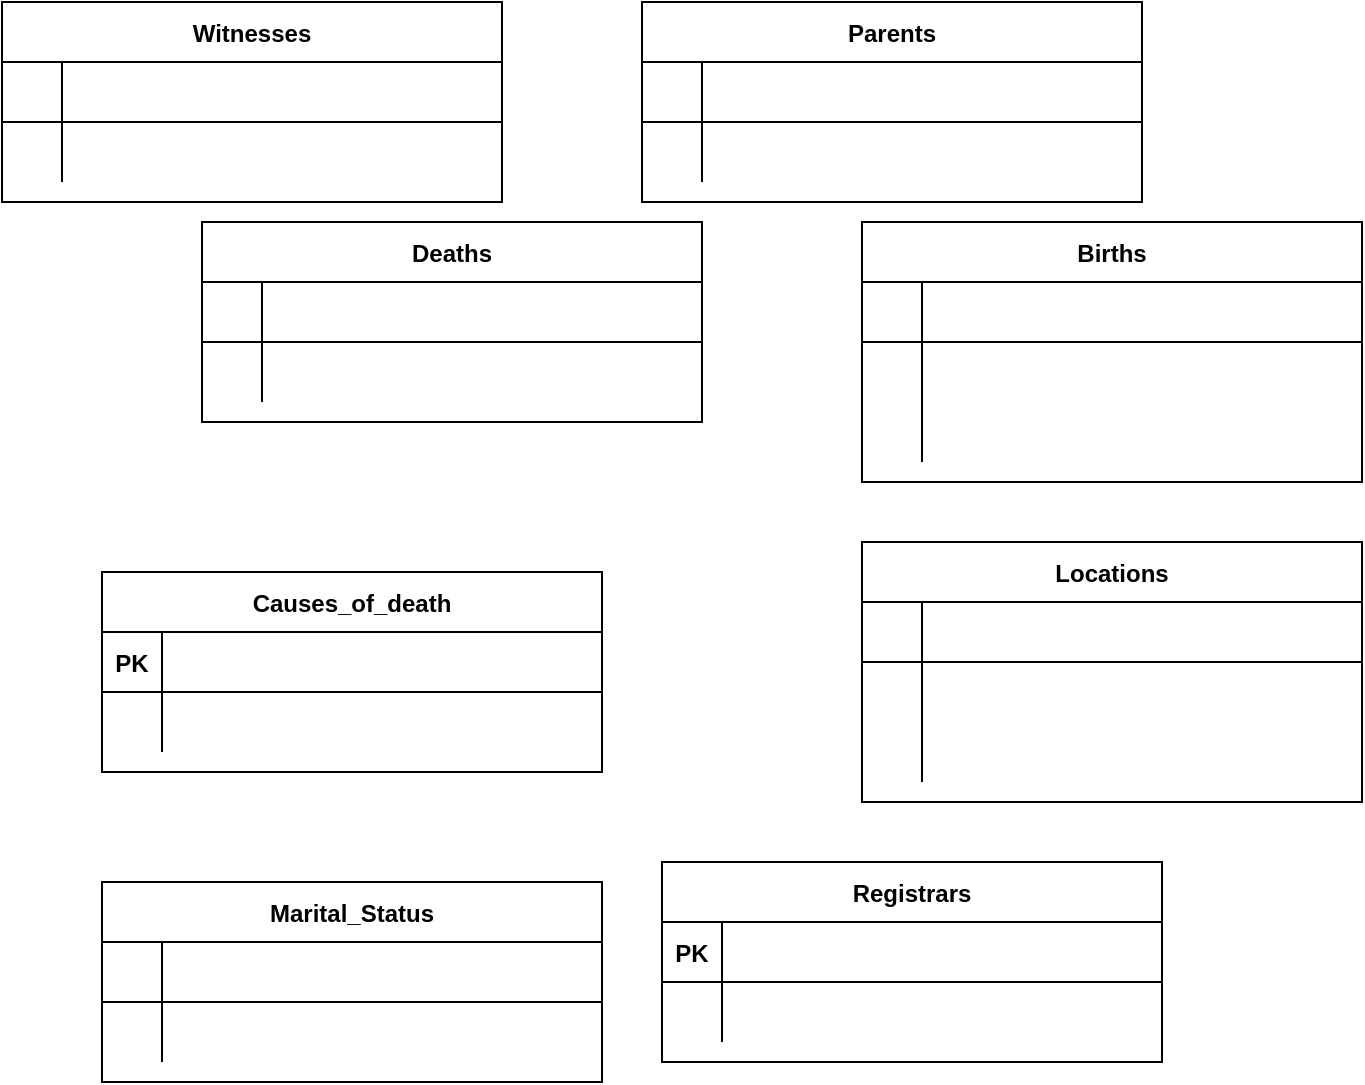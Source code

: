 <!-- 
  This XML file represents a diagram created with the app.diagrams.net tool.
  The diagram contains multiple tables, each represented by an <mxCell> element with specific attributes.
  
  Attributes:
  - id: Unique identifier for each cell.
  - value: The label or content of the cell.
  - style: Defines the appearance and behavior of the cell.
  - parent: The parent cell's ID, indicating the hierarchical structure.
  - vertex: Indicates if the cell is a vertex (1) or not (0).
  - as: Specifies the role of the <mxGeometry> element within the cell.

  The <mxGraphModel> element contains the overall settings for the diagram, such as grid size, page dimensions, and other visual properties.

  The <root> element contains all the <mxCell> elements, representing the different components of the diagram.

  Each <mxCell> element may contain nested <mxCell> elements, representing the hierarchical structure of the diagram.

  The <mxGeometry> element within each <mxCell> defines the position and size of the cell, with attributes such as x, y, width, and height.

  The <mxRectangle> element within <mxGeometry> provides alternate bounds for the cell, used for resizing and layout purposes.
-->
<mxfile version="24.8.6">
  <!-- Entity: Locations -->
  <mxCell id="locations" value="Locations" style="shape=table;startSize=30;container=1;collapsible=1;childLayout=tableLayout;fixedRows=1;rowLines=0;fontStyle=1;align=center;resizeLast=1;" parent="1" vertex="1">
    <mxGeometry x="50" y="50" width="250" height="130" as="geometry" />
  </mxCell>
  <mxCell id="location_id" value="location_id" style="shape=partialRectangle;overflow=hidden;connectable=0;fillColor=none;" parent="locations" vertex="1">
    <mxGeometry width="250" height="30" as="geometry" />
  </mxCell>
  <mxCell id="region" value="region" style="shape=partialRectangle;overflow=hidden;connectable=0;fillColor=none;" parent="locations" vertex="1">
    <mxGeometry y="30" width="250" height="30" as="geometry" />
  </mxCell>
  <mxCell id="district" value="district" style="shape=partialRectangle;overflow=hidden;connectable=0;fillColor=none;" parent="locations" vertex="1">
    <mxGeometry y="60" width="250" height="30" as="geometry" />
  </mxCell>
  <mxCell id="town" value="town" style="shape=partialRectangle;overflow=hidden;connectable=0;fillColor=none;" parent="locations" vertex="1">
    <mxGeometry y="90" width="250" height="30" as="geometry" />
  </mxCell>

  <!-- Entity: Births -->
  <mxCell id="births" value="Births" style="shape=table;startSize=30;container=1;collapsible=1;childLayout=tableLayout;fixedRows=1;rowLines=0;fontStyle=1;align=center;resizeLast=1;" parent="1" vertex="1">
    <mxGeometry x="350" y="50" width="250" height="300" as="geometry" />
  </mxCell>
  <mxCell id="birth_id" value="birth_id" style="shape=partialRectangle;overflow=hidden;connectable=0;fillColor=none;" parent="births" vertex="1">
    <mxGeometry width="250" height="30" as="geometry" />
  </mxCell>
  <mxCell id="first_name" value="first_name" style="shape=partialRectangle;overflow=hidden;connectable=0;fillColor=none;" parent="births" vertex="1">
    <mxGeometry y="30" width="250" height="30" as="geometry" />
  </mxCell>
  <mxCell id="last_name" value="last_name" style="shape=partialRectangle;overflow=hidden;connectable=0;fillColor=none;" parent="births" vertex="1">
    <mxGeometry y="60" width="250" height="30" as="geometry" />
  </mxCell>
  <mxCell id="gender" value="gender" style="shape=partialRectangle;overflow=hidden;connectable=0;fillColor=none;" parent="births" vertex="1">
    <mxGeometry y="90" width="250" height="30" as="geometry" />
  </mxCell>
  <mxCell id="date_of_birth" value="date_of_birth" style="shape=partialRectangle;overflow=hidden;connectable=0;fillColor=none;" parent="births" vertex="1">
    <mxGeometry y="120" width="250" height="30" as="geometry" />
  </mxCell>
  <mxCell id="place_of_birth" value="place_of_birth" style="shape=partialRectangle;overflow=hidden;connectable=0;fillColor=none;" parent="births" vertex="1">
    <mxGeometry y="150" width="250" height="30" as="geometry" />
  </mxCell>
  <mxCell id="registration_date" value="registration_date" style="shape=partialRectangle;overflow=hidden;connectable=0;fillColor=none;" parent="births" vertex="1">
    <mxGeometry y="180" width="250" height="30" as="geometry" />
  </mxCell>
  <mxCell id="location_id_fk" value="location_id (FK)" style="shape=partialRectangle;overflow=hidden;connectable=0;fillColor=none;" parent="births" vertex="1">
    <mxGeometry y="210" width="250" height="30" as="geometry" />
  </mxCell>
  <mxCell id="mother_id_fk" value="mother_id (FK)" style="shape=partialRectangle;overflow=hidden;connectable=0;fillColor=none;" parent="births" vertex="1">
    <mxGeometry y="240" width="250" height="30" as="geometry" />
  </mxCell>
  <mxCell id="father_id_fk" value="father_id (FK)" style="shape=partialRectangle;overflow=hidden;connectable=0;fillColor=none;" parent="births" vertex="1">
    <mxGeometry y="270" width="250" height="30" as="geometry" />
  </mxCell>
  <mxCell id="registrar_id_fk" value="registrar_id (FK)" style="shape=partialRectangle;overflow=hidden;connectable=0;fillColor=none;" parent="births" vertex="1">
    <mxGeometry y="300" width="250" height="30" as="geometry" />
  </mxCell>

  <!-- Entity: Deaths -->
  <mxCell id="deaths" value="Deaths" style="shape=table;startSize=30;container=1;collapsible=1;childLayout=tableLayout;fixedRows=1;rowLines=0;fontStyle=1;align=center;resizeLast=1;" parent="1" vertex="1">
    <mxGeometry x="650" y="50" width="250" height="300" as="geometry" />
  </mxCell>
  <mxCell id="death_id" value="death_id" style="shape=partialRectangle;overflow=hidden;connectable=0;fillColor=none;" parent="deaths" vertex="1">
    <mxGeometry width="250" height="30" as="geometry" />
  </mxCell>
  <mxCell id="deceased_first_name" value="deceased_first_name" style="shape=partialRectangle;overflow=hidden;connectable=0;fillColor=none;" parent="deaths" vertex="1">
    <mxGeometry y="30" width="250" height="30" as="geometry" />
  </mxCell>
  <mxCell id="deceased_last_name" value="deceased_last_name" style="shape=partialRectangle;overflow=hidden;connectable=0;fillColor=none;" parent="deaths" vertex="1">
    <mxGeometry y="60" width="250" height="30" as="geometry" />
  </mxCell>
  <mxCell id="gender_death" value="gender" style="shape=partialRectangle;overflow=hidden;connectable=0;fillColor=none;" parent="deaths" vertex="1">
    <mxGeometry y="90" width="250" height="30" as="geometry" />
  </mxCell>
  <mxCell id="date_of_birth_death" value="date_of_birth" style="shape=partialRectangle;overflow=hidden;connectable=0;fillColor=none;" parent="deaths" vertex="1">
    <mxGeometry y="120" width="250" height="30" as="geometry" />
  </mxCell>
  <mxCell id="date_of_death" value="date_of_death" style="shape=partialRectangle;overflow=hidden;connectable=0;fillColor=none;" parent="deaths" vertex="1">
    <mxGeometry y="150" width="250" height="30" as="geometry" />
  </mxCell>
  <mxCell id="location_id_fk_death" value="location_id (FK)" style="shape=partialRectangle;overflow=hidden;connectable=0;fillColor=none;" parent="deaths" vertex="1">
    <mxGeometry y="180" width="250" height="30" as="geometry" />
  </mxCell>
  <mxCell id="cause_id_fk" value="cause_id (FK)" style="shape=partialRectangle;overflow=hidden;connectable=0;fillColor=none;" parent="deaths" vertex="1">
    <mxGeometry y="210" width="250" height="30" as="geometry" />
  </mxCell>
  <mxCell id="registrar_id_fk_death" value="registrar_id (FK)" style="shape=partialRectangle;overflow=hidden;connectable=0;fillColor=none;" parent="deaths" vertex="1">
    <mxGeometry y="240" width="250" height="30" as="geometry" />
  </mxCell>
  <mxCell id="marital_status_id_fk_death" value="marital_status_id (FK)" style="shape=partialRectangle;overflow=hidden;connectable=0;fillColor=none;" parent="deaths" vertex="1">
    <mxGeometry y="270" width="250" height="30" as="geometry" />
  </mxCell>

  <!-- Entity: Parents -->
  <mxCell id="parents" value="Parents" style="shape=table;startSize=30;container=1;collapsible=1;childLayout=tableLayout;fixedRows=1;rowLines=0;fontStyle=1;align=center;resizeLast=1;" parent="1" vertex="1">
    <mxGeometry x="950" y="50" width="250" height="200" as="geometry" />
  </mxCell>
  <mxCell id="parent_id" value="parent_id" style="shape=partialRectangle;overflow=hidden;connectable=0;fillColor=none;" parent="parents" vertex="1">
    <mxGeometry width="250" height="30" as="geometry" />
  </mxCell>
  <mxCell id="first_name_parent" value="first_name" style="shape=partialRectangle;overflow=hidden;connectable=0;fillColor=none;" parent="parents" vertex="1">
    <mxGeometry y="30" width="250" height="30" as="geometry" />
  </mxCell>
  <mxCell id="last_name_parent" value="last_name" style="shape=partialRectangle;overflow=hidden;connectable=0;fillColor=none;" parent="parents" vertex="1">
    <mxGeometry y="60" width="250" height="30" as="geometry" />
  </mxCell>
  <mxCell id="gender_parent" value="gender" style="shape=partialRectangle;overflow=hidden;connectable=0;fillColor=none;" parent="parents" vertex="1">
    <mxGeometry y="90" width="250" height="30" as="geometry" />
  </mxCell>
  <mxCell id="contact_info" value="contact_info" style="shape=partialRectangle;overflow=hidden;connectable=0;fillColor=none;" parent="parents" vertex="1">
    <mxGeometry y="120" width="250" height="30" as="geometry" />
  </mxCell>
  <mxCell id="marital_status_id_fk_parent" value="marital_status_id (FK)" style="shape=partialRectangle;overflow=hidden;connectable=0;fillColor=none;" parent="parents" vertex="1">
    <mxGeometry y="150" width="250" height="30" as="geometry" />
  </mxCell>
  <mxCell id="location_id_fk_parent" value="location_id (FK)" style="shape=partialRectangle;overflow=hidden;connectable=0;fillColor=none;" parent="parents" vertex="1">
    <mxGeometry y="180" width="250" height="30" as="geometry" />
  </mxCell>

  <!-- Entity: Registrars -->
  <mxCell id="registrars" value="Registrars" style="shape=table;startSize=30;container=1;collapsible=1;childLayout=tableLayout;fixedRows=1;rowLines=0;fontStyle=1;align=center;resizeLast=1;" parent="1" vertex="1">
    <mxGeometry x="1250" y="50" width="250" height="160" as="geometry" />
  </mxCell>
  <mxCell id="registrar_id" value="registrar_id" style="shape=partialRectangle;overflow=hidden;connectable=0;fillColor=none;" parent="registrars" vertex="1">
    <mxGeometry width="250" height="30" as="geometry" />
  </mxCell>
  <mxCell id="name" value="name" style="shape=partialRectangle;overflow=hidden;connectable=0;fillColor=none;" parent="registrars" vertex="1">
    <mxGeometry y="30" width="250" height="30" as="geometry" />
  </mxCell>
  <mxCell id="position" value="position" style="shape=partialRectangle;overflow=hidden;connectable=0;fillColor=none;" parent="registrars" vertex="1">
    <mxGeometry y="60" width="250" height="30" as="geometry" />
  </mxCell>
  <mxCell id="office_location_id_fk" value="office_location_id (FK)" style="shape=partialRectangle;overflow=hidden;connectable=0;fillColor=none;" parent="registrars" vertex="1">
    <mxGeometry y="90" width="250" height="30" as="geometry" />
  </mxCell>

  <!-- Entity: Witnesses -->
  <mxCell id="witnesses" value="Witnesses" style="shape=table;startSize=30;container=1;collapsible=1;childLayout=tableLayout;fixedRows=1;rowLines=0;fontStyle=1;align=center;resizeLast=1;" parent="1" vertex="1">
    <mxGeometry x="50" y="400" width="250" height="160" as="geometry" />
  </mxCell>
  <mxCell id="witness_id" value="witness_id" style="shape=partialRectangle;overflow=hidden;connectable=0;fillColor=none;" parent="witnesses" vertex="1">
    <mxGeometry width="250" height="30" as="geometry" />
  </mxCell>
  <mxCell id="first_name_witness" value="first_name" style="shape=partialRectangle;overflow=hidden;connectable=0;fillColor=none;" parent="witnesses" vertex="1">
    <mxGeometry y="30" width="250" height="30" as="geometry" />
  </mxCell>
  <mxCell id="last_name_witness" value="last_name" style="shape=partialRectangle;overflow=hidden;connectable=0;fillColor=none;" parent="witnesses" vertex="1">
    <mxGeometry y="60" width="250" height="30" as="geometry" />
  </mxCell>
  <mxCell id="contact_info_witness" value="contact_info" style="shape=partialRectangle;overflow=hidden;connectable=0;fillColor=none;" parent="witnesses" vertex="1">
    <mxGeometry y="90" width="250" height="30" as="geometry" />
  </mxCell>
  <mxCell id="relation_to_event" value="relation_to_event" style="shape=partialRectangle;overflow=hidden;connectable=0;fillColor=none;" parent="witnesses" vertex="1">
    <mxGeometry y="120" width="250" height="30" as="geometry" />
  </mxCell>
  <mxCell id="location_id_fk_witness" value="location_id (FK)" style="shape=partialRectangle;overflow=hidden;connectable=0;fillColor=none;" parent="witnesses" vertex="1">
    <mxGeometry y="150" width="250" height="30" as="geometry" />
  </mxCell>

  <!-- Entity: Causes_of_Death -->
  <mxCell id="causes_of_death" value="Causes_of_Death" style="shape=table;startSize=30;container=1;collapsible=1;childLayout=tableLayout;fixedRows=1;rowLines=0;fontStyle=1;align=center;resizeLast=1;" parent="1" vertex="1">
    <mxGeometry x="350" y="400" width="250" height="130" as="geometry" />
  </mxCell>
  <mxCell id="cause_id" value="cause_id" style="shape=partialRectangle;overflow=hidden;connectable=0;fillColor=none;" parent="causes_of_death" vertex="1">
    <mxGeometry width="250" height="30" as="geometry" />
  </mxCell>
  <mxCell id="cause_name" value="cause_name" style="shape=partialRectangle;overflow=hidden;connectable=0;fillColor=none;" parent="causes_of_death" vertex="1">
    <mxGeometry y="30" width="250" height="30" as="geometry" />
  </mxCell>
  <mxCell id="cause_details" value="cause_details" style="shape=partialRectangle;overflow=hidden;connectable=0;fillColor=none;" parent="causes_of_death" vertex="1">
    <mxGeometry y="60" width="250" height="30" as="geometry" />
  </mxCell>

  <!-- Entity: Marital_Status -->
  <mxCell id="marital_status" value="Marital_Status" style="shape=table;startSize=30;container=1;collapsible=1;childLayout=tableLayout;fixedRows=1;rowLines=0;fontStyle=1;align=center;resizeLast=1;" parent="1" vertex="1">
    <mxGeometry x="650" y="400" width="250" height="100" as="geometry" />
  </mxCell>
  <mxCell id="marital_status_id" value="marital_status_id" style="shape=partialRectangle;overflow=hidden;connectable=0;fillColor=none;" parent="marital_status" vertex="1">
    <mxGeometry width="250" height="30" as="geometry" />
  </mxCell>
  <mxCell id="status" value="status" style="shape=partialRectangle;overflow=hidden;connectable=0;fillColor=none;" parent="marital_status" vertex="1">
    <mxGeometry y="30" width="250" height="30" as="geometry" />
  </mxCell>
  <diagram id="R2lEEEUBdFMjLlhIrx00" name="Page-1">
    <mxGraphModel dx="1290" dy="569" grid="1" gridSize="10" guides="1" tooltips="1" connect="1" arrows="1" fold="1" page="1" pageScale="1" pageWidth="850" pageHeight="1100" math="0" shadow="0" extFonts="Permanent Marker^https://fonts.googleapis.com/css?family=Permanent+Marker">
      <root>
        <mxCell id="0" />
        <mxCell id="1" parent="0" />
        <mxCell id="C-vyLk0tnHw3VtMMgP7b-2" value="Births" style="shape=table;startSize=30;container=1;collapsible=1;childLayout=tableLayout;fixedRows=1;rowLines=0;fontStyle=1;align=center;resizeLast=1;" parent="1" vertex="1">
          <mxGeometry x="450" y="120" width="250" height="130" as="geometry" />
        </mxCell>
        <mxCell id="C-vyLk0tnHw3VtMMgP7b-3" value="" style="shape=partialRectangle;collapsible=0;dropTarget=0;pointerEvents=0;fillColor=none;points=[[0,0.5],[1,0.5]];portConstraint=eastwest;top=0;left=0;right=0;bottom=1;" parent="C-vyLk0tnHw3VtMMgP7b-2" vertex="1">
          <mxGeometry y="30" width="250" height="30" as="geometry" />
        </mxCell>
        <mxCell id="C-vyLk0tnHw3VtMMgP7b-4" value="" style="shape=partialRectangle;overflow=hidden;connectable=0;fillColor=none;top=0;left=0;bottom=0;right=0;fontStyle=1;" parent="C-vyLk0tnHw3VtMMgP7b-3" vertex="1">
          <mxGeometry width="30" height="30" as="geometry">
            <mxRectangle width="30" height="30" as="alternateBounds" />
          </mxGeometry>
        </mxCell>
        <mxCell id="C-vyLk0tnHw3VtMMgP7b-5" value="" style="shape=partialRectangle;overflow=hidden;connectable=0;fillColor=none;top=0;left=0;bottom=0;right=0;align=left;spacingLeft=6;fontStyle=5;" parent="C-vyLk0tnHw3VtMMgP7b-3" vertex="1">
          <mxGeometry x="30" width="220" height="30" as="geometry">
            <mxRectangle width="220" height="30" as="alternateBounds" />
          </mxGeometry>
        </mxCell>
        <mxCell id="C-vyLk0tnHw3VtMMgP7b-6" value="" style="shape=partialRectangle;collapsible=0;dropTarget=0;pointerEvents=0;fillColor=none;points=[[0,0.5],[1,0.5]];portConstraint=eastwest;top=0;left=0;right=0;bottom=0;" parent="C-vyLk0tnHw3VtMMgP7b-2" vertex="1">
          <mxGeometry y="60" width="250" height="30" as="geometry" />
        </mxCell>
        <mxCell id="C-vyLk0tnHw3VtMMgP7b-7" value="" style="shape=partialRectangle;overflow=hidden;connectable=0;fillColor=none;top=0;left=0;bottom=0;right=0;" parent="C-vyLk0tnHw3VtMMgP7b-6" vertex="1">
          <mxGeometry width="30" height="30" as="geometry">
            <mxRectangle width="30" height="30" as="alternateBounds" />
          </mxGeometry>
        </mxCell>
        <mxCell id="C-vyLk0tnHw3VtMMgP7b-8" value="" style="shape=partialRectangle;overflow=hidden;connectable=0;fillColor=none;top=0;left=0;bottom=0;right=0;align=left;spacingLeft=6;" parent="C-vyLk0tnHw3VtMMgP7b-6" vertex="1">
          <mxGeometry x="30" width="220" height="30" as="geometry">
            <mxRectangle width="220" height="30" as="alternateBounds" />
          </mxGeometry>
        </mxCell>
        <mxCell id="C-vyLk0tnHw3VtMMgP7b-9" value="" style="shape=partialRectangle;collapsible=0;dropTarget=0;pointerEvents=0;fillColor=none;points=[[0,0.5],[1,0.5]];portConstraint=eastwest;top=0;left=0;right=0;bottom=0;" parent="C-vyLk0tnHw3VtMMgP7b-2" vertex="1">
          <mxGeometry y="90" width="250" height="30" as="geometry" />
        </mxCell>
        <mxCell id="C-vyLk0tnHw3VtMMgP7b-10" value="" style="shape=partialRectangle;overflow=hidden;connectable=0;fillColor=none;top=0;left=0;bottom=0;right=0;" parent="C-vyLk0tnHw3VtMMgP7b-9" vertex="1">
          <mxGeometry width="30" height="30" as="geometry">
            <mxRectangle width="30" height="30" as="alternateBounds" />
          </mxGeometry>
        </mxCell>
        <mxCell id="C-vyLk0tnHw3VtMMgP7b-11" value="" style="shape=partialRectangle;overflow=hidden;connectable=0;fillColor=none;top=0;left=0;bottom=0;right=0;align=left;spacingLeft=6;" parent="C-vyLk0tnHw3VtMMgP7b-9" vertex="1">
          <mxGeometry x="30" width="220" height="30" as="geometry">
            <mxRectangle width="220" height="30" as="alternateBounds" />
          </mxGeometry>
        </mxCell>
        <mxCell id="C-vyLk0tnHw3VtMMgP7b-13" value="Locations" style="shape=table;startSize=30;container=1;collapsible=1;childLayout=tableLayout;fixedRows=1;rowLines=0;fontStyle=1;align=center;resizeLast=1;" parent="1" vertex="1">
          <mxGeometry x="450" y="280" width="250" height="130" as="geometry" />
        </mxCell>
        <mxCell id="C-vyLk0tnHw3VtMMgP7b-14" value="" style="shape=partialRectangle;collapsible=0;dropTarget=0;pointerEvents=0;fillColor=none;points=[[0,0.5],[1,0.5]];portConstraint=eastwest;top=0;left=0;right=0;bottom=1;" parent="C-vyLk0tnHw3VtMMgP7b-13" vertex="1">
          <mxGeometry y="30" width="250" height="30" as="geometry" />
        </mxCell>
        <mxCell id="C-vyLk0tnHw3VtMMgP7b-15" value="" style="shape=partialRectangle;overflow=hidden;connectable=0;fillColor=none;top=0;left=0;bottom=0;right=0;fontStyle=1;" parent="C-vyLk0tnHw3VtMMgP7b-14" vertex="1">
          <mxGeometry width="30" height="30" as="geometry">
            <mxRectangle width="30" height="30" as="alternateBounds" />
          </mxGeometry>
        </mxCell>
        <mxCell id="C-vyLk0tnHw3VtMMgP7b-16" value="" style="shape=partialRectangle;overflow=hidden;connectable=0;fillColor=none;top=0;left=0;bottom=0;right=0;align=left;spacingLeft=6;fontStyle=5;" parent="C-vyLk0tnHw3VtMMgP7b-14" vertex="1">
          <mxGeometry x="30" width="220" height="30" as="geometry">
            <mxRectangle width="220" height="30" as="alternateBounds" />
          </mxGeometry>
        </mxCell>
        <mxCell id="C-vyLk0tnHw3VtMMgP7b-17" value="" style="shape=partialRectangle;collapsible=0;dropTarget=0;pointerEvents=0;fillColor=none;points=[[0,0.5],[1,0.5]];portConstraint=eastwest;top=0;left=0;right=0;bottom=0;" parent="C-vyLk0tnHw3VtMMgP7b-13" vertex="1">
          <mxGeometry y="60" width="250" height="30" as="geometry" />
        </mxCell>
        <mxCell id="C-vyLk0tnHw3VtMMgP7b-18" value="" style="shape=partialRectangle;overflow=hidden;connectable=0;fillColor=none;top=0;left=0;bottom=0;right=0;" parent="C-vyLk0tnHw3VtMMgP7b-17" vertex="1">
          <mxGeometry width="30" height="30" as="geometry">
            <mxRectangle width="30" height="30" as="alternateBounds" />
          </mxGeometry>
        </mxCell>
        <mxCell id="C-vyLk0tnHw3VtMMgP7b-19" value="" style="shape=partialRectangle;overflow=hidden;connectable=0;fillColor=none;top=0;left=0;bottom=0;right=0;align=left;spacingLeft=6;" parent="C-vyLk0tnHw3VtMMgP7b-17" vertex="1">
          <mxGeometry x="30" width="220" height="30" as="geometry">
            <mxRectangle width="220" height="30" as="alternateBounds" />
          </mxGeometry>
        </mxCell>
        <mxCell id="C-vyLk0tnHw3VtMMgP7b-20" value="" style="shape=partialRectangle;collapsible=0;dropTarget=0;pointerEvents=0;fillColor=none;points=[[0,0.5],[1,0.5]];portConstraint=eastwest;top=0;left=0;right=0;bottom=0;" parent="C-vyLk0tnHw3VtMMgP7b-13" vertex="1">
          <mxGeometry y="90" width="250" height="30" as="geometry" />
        </mxCell>
        <mxCell id="C-vyLk0tnHw3VtMMgP7b-21" value="" style="shape=partialRectangle;overflow=hidden;connectable=0;fillColor=none;top=0;left=0;bottom=0;right=0;" parent="C-vyLk0tnHw3VtMMgP7b-20" vertex="1">
          <mxGeometry width="30" height="30" as="geometry">
            <mxRectangle width="30" height="30" as="alternateBounds" />
          </mxGeometry>
        </mxCell>
        <mxCell id="C-vyLk0tnHw3VtMMgP7b-22" value="" style="shape=partialRectangle;overflow=hidden;connectable=0;fillColor=none;top=0;left=0;bottom=0;right=0;align=left;spacingLeft=6;" parent="C-vyLk0tnHw3VtMMgP7b-20" vertex="1">
          <mxGeometry x="30" width="220" height="30" as="geometry">
            <mxRectangle width="220" height="30" as="alternateBounds" />
          </mxGeometry>
        </mxCell>
        <mxCell id="C-vyLk0tnHw3VtMMgP7b-23" value="Deaths" style="shape=table;startSize=30;container=1;collapsible=1;childLayout=tableLayout;fixedRows=1;rowLines=0;fontStyle=1;align=center;resizeLast=1;" parent="1" vertex="1">
          <mxGeometry x="120" y="120" width="250" height="100" as="geometry" />
        </mxCell>
        <mxCell id="C-vyLk0tnHw3VtMMgP7b-24" value="" style="shape=partialRectangle;collapsible=0;dropTarget=0;pointerEvents=0;fillColor=none;points=[[0,0.5],[1,0.5]];portConstraint=eastwest;top=0;left=0;right=0;bottom=1;" parent="C-vyLk0tnHw3VtMMgP7b-23" vertex="1">
          <mxGeometry y="30" width="250" height="30" as="geometry" />
        </mxCell>
        <mxCell id="C-vyLk0tnHw3VtMMgP7b-25" value="" style="shape=partialRectangle;overflow=hidden;connectable=0;fillColor=none;top=0;left=0;bottom=0;right=0;fontStyle=1;" parent="C-vyLk0tnHw3VtMMgP7b-24" vertex="1">
          <mxGeometry width="30" height="30" as="geometry">
            <mxRectangle width="30" height="30" as="alternateBounds" />
          </mxGeometry>
        </mxCell>
        <mxCell id="C-vyLk0tnHw3VtMMgP7b-26" value="" style="shape=partialRectangle;overflow=hidden;connectable=0;fillColor=none;top=0;left=0;bottom=0;right=0;align=left;spacingLeft=6;fontStyle=5;" parent="C-vyLk0tnHw3VtMMgP7b-24" vertex="1">
          <mxGeometry x="30" width="220" height="30" as="geometry">
            <mxRectangle width="220" height="30" as="alternateBounds" />
          </mxGeometry>
        </mxCell>
        <mxCell id="C-vyLk0tnHw3VtMMgP7b-27" value="" style="shape=partialRectangle;collapsible=0;dropTarget=0;pointerEvents=0;fillColor=none;points=[[0,0.5],[1,0.5]];portConstraint=eastwest;top=0;left=0;right=0;bottom=0;" parent="C-vyLk0tnHw3VtMMgP7b-23" vertex="1">
          <mxGeometry y="60" width="250" height="30" as="geometry" />
        </mxCell>
        <mxCell id="C-vyLk0tnHw3VtMMgP7b-28" value="" style="shape=partialRectangle;overflow=hidden;connectable=0;fillColor=none;top=0;left=0;bottom=0;right=0;" parent="C-vyLk0tnHw3VtMMgP7b-27" vertex="1">
          <mxGeometry width="30" height="30" as="geometry">
            <mxRectangle width="30" height="30" as="alternateBounds" />
          </mxGeometry>
        </mxCell>
        <mxCell id="C-vyLk0tnHw3VtMMgP7b-29" value="" style="shape=partialRectangle;overflow=hidden;connectable=0;fillColor=none;top=0;left=0;bottom=0;right=0;align=left;spacingLeft=6;" parent="C-vyLk0tnHw3VtMMgP7b-27" vertex="1">
          <mxGeometry x="30" width="220" height="30" as="geometry">
            <mxRectangle width="220" height="30" as="alternateBounds" />
          </mxGeometry>
        </mxCell>
        <mxCell id="bntBxHi69vv8udEkhIf3-1" value="Parents" style="shape=table;startSize=30;container=1;collapsible=1;childLayout=tableLayout;fixedRows=1;rowLines=0;fontStyle=1;align=center;resizeLast=1;" vertex="1" parent="1">
          <mxGeometry x="340" y="10" width="250" height="100" as="geometry" />
        </mxCell>
        <mxCell id="bntBxHi69vv8udEkhIf3-2" value="" style="shape=partialRectangle;collapsible=0;dropTarget=0;pointerEvents=0;fillColor=none;points=[[0,0.5],[1,0.5]];portConstraint=eastwest;top=0;left=0;right=0;bottom=1;" vertex="1" parent="bntBxHi69vv8udEkhIf3-1">
          <mxGeometry y="30" width="250" height="30" as="geometry" />
        </mxCell>
        <mxCell id="bntBxHi69vv8udEkhIf3-3" value="" style="shape=partialRectangle;overflow=hidden;connectable=0;fillColor=none;top=0;left=0;bottom=0;right=0;fontStyle=1;" vertex="1" parent="bntBxHi69vv8udEkhIf3-2">
          <mxGeometry width="30" height="30" as="geometry">
            <mxRectangle width="30" height="30" as="alternateBounds" />
          </mxGeometry>
        </mxCell>
        <mxCell id="bntBxHi69vv8udEkhIf3-4" value="" style="shape=partialRectangle;overflow=hidden;connectable=0;fillColor=none;top=0;left=0;bottom=0;right=0;align=left;spacingLeft=6;fontStyle=5;" vertex="1" parent="bntBxHi69vv8udEkhIf3-2">
          <mxGeometry x="30" width="220" height="30" as="geometry">
            <mxRectangle width="220" height="30" as="alternateBounds" />
          </mxGeometry>
        </mxCell>
        <mxCell id="bntBxHi69vv8udEkhIf3-5" value="" style="shape=partialRectangle;collapsible=0;dropTarget=0;pointerEvents=0;fillColor=none;points=[[0,0.5],[1,0.5]];portConstraint=eastwest;top=0;left=0;right=0;bottom=0;" vertex="1" parent="bntBxHi69vv8udEkhIf3-1">
          <mxGeometry y="60" width="250" height="30" as="geometry" />
        </mxCell>
        <mxCell id="bntBxHi69vv8udEkhIf3-6" value="" style="shape=partialRectangle;overflow=hidden;connectable=0;fillColor=none;top=0;left=0;bottom=0;right=0;" vertex="1" parent="bntBxHi69vv8udEkhIf3-5">
          <mxGeometry width="30" height="30" as="geometry">
            <mxRectangle width="30" height="30" as="alternateBounds" />
          </mxGeometry>
        </mxCell>
        <mxCell id="bntBxHi69vv8udEkhIf3-7" value="" style="shape=partialRectangle;overflow=hidden;connectable=0;fillColor=none;top=0;left=0;bottom=0;right=0;align=left;spacingLeft=6;" vertex="1" parent="bntBxHi69vv8udEkhIf3-5">
          <mxGeometry x="30" width="220" height="30" as="geometry">
            <mxRectangle width="220" height="30" as="alternateBounds" />
          </mxGeometry>
        </mxCell>
        <mxCell id="bntBxHi69vv8udEkhIf3-8" value="Registrars" style="shape=table;startSize=30;container=1;collapsible=1;childLayout=tableLayout;fixedRows=1;rowLines=0;fontStyle=1;align=center;resizeLast=1;" vertex="1" parent="1">
          <mxGeometry x="350" y="440" width="250" height="100" as="geometry" />
        </mxCell>
        <mxCell id="bntBxHi69vv8udEkhIf3-9" value="" style="shape=partialRectangle;collapsible=0;dropTarget=0;pointerEvents=0;fillColor=none;points=[[0,0.5],[1,0.5]];portConstraint=eastwest;top=0;left=0;right=0;bottom=1;" vertex="1" parent="bntBxHi69vv8udEkhIf3-8">
          <mxGeometry y="30" width="250" height="30" as="geometry" />
        </mxCell>
        <mxCell id="bntBxHi69vv8udEkhIf3-10" value="PK" style="shape=partialRectangle;overflow=hidden;connectable=0;fillColor=none;top=0;left=0;bottom=0;right=0;fontStyle=1;" vertex="1" parent="bntBxHi69vv8udEkhIf3-9">
          <mxGeometry width="30" height="30" as="geometry">
            <mxRectangle width="30" height="30" as="alternateBounds" />
          </mxGeometry>
        </mxCell>
        <mxCell id="bntBxHi69vv8udEkhIf3-11" value="" style="shape=partialRectangle;overflow=hidden;connectable=0;fillColor=none;top=0;left=0;bottom=0;right=0;align=left;spacingLeft=6;fontStyle=5;" vertex="1" parent="bntBxHi69vv8udEkhIf3-9">
          <mxGeometry x="30" width="220" height="30" as="geometry">
            <mxRectangle width="220" height="30" as="alternateBounds" />
          </mxGeometry>
        </mxCell>
        <mxCell id="bntBxHi69vv8udEkhIf3-12" value="" style="shape=partialRectangle;collapsible=0;dropTarget=0;pointerEvents=0;fillColor=none;points=[[0,0.5],[1,0.5]];portConstraint=eastwest;top=0;left=0;right=0;bottom=0;" vertex="1" parent="bntBxHi69vv8udEkhIf3-8">
          <mxGeometry y="60" width="250" height="30" as="geometry" />
        </mxCell>
        <mxCell id="bntBxHi69vv8udEkhIf3-13" value="" style="shape=partialRectangle;overflow=hidden;connectable=0;fillColor=none;top=0;left=0;bottom=0;right=0;" vertex="1" parent="bntBxHi69vv8udEkhIf3-12">
          <mxGeometry width="30" height="30" as="geometry">
            <mxRectangle width="30" height="30" as="alternateBounds" />
          </mxGeometry>
        </mxCell>
        <mxCell id="bntBxHi69vv8udEkhIf3-14" value="" style="shape=partialRectangle;overflow=hidden;connectable=0;fillColor=none;top=0;left=0;bottom=0;right=0;align=left;spacingLeft=6;" vertex="1" parent="bntBxHi69vv8udEkhIf3-12">
          <mxGeometry x="30" width="220" height="30" as="geometry">
            <mxRectangle width="220" height="30" as="alternateBounds" />
          </mxGeometry>
        </mxCell>
        <mxCell id="bntBxHi69vv8udEkhIf3-15" value="Witnesses" style="shape=table;startSize=30;container=1;collapsible=1;childLayout=tableLayout;fixedRows=1;rowLines=0;fontStyle=1;align=center;resizeLast=1;" vertex="1" parent="1">
          <mxGeometry x="20" y="10" width="250" height="100" as="geometry" />
        </mxCell>
        <mxCell id="bntBxHi69vv8udEkhIf3-16" value="" style="shape=partialRectangle;collapsible=0;dropTarget=0;pointerEvents=0;fillColor=none;points=[[0,0.5],[1,0.5]];portConstraint=eastwest;top=0;left=0;right=0;bottom=1;" vertex="1" parent="bntBxHi69vv8udEkhIf3-15">
          <mxGeometry y="30" width="250" height="30" as="geometry" />
        </mxCell>
        <mxCell id="bntBxHi69vv8udEkhIf3-17" value="" style="shape=partialRectangle;overflow=hidden;connectable=0;fillColor=none;top=0;left=0;bottom=0;right=0;fontStyle=1;" vertex="1" parent="bntBxHi69vv8udEkhIf3-16">
          <mxGeometry width="30" height="30" as="geometry">
            <mxRectangle width="30" height="30" as="alternateBounds" />
          </mxGeometry>
        </mxCell>
        <mxCell id="bntBxHi69vv8udEkhIf3-18" value="" style="shape=partialRectangle;overflow=hidden;connectable=0;fillColor=none;top=0;left=0;bottom=0;right=0;align=left;spacingLeft=6;fontStyle=5;" vertex="1" parent="bntBxHi69vv8udEkhIf3-16">
          <mxGeometry x="30" width="220" height="30" as="geometry">
            <mxRectangle width="220" height="30" as="alternateBounds" />
          </mxGeometry>
        </mxCell>
        <mxCell id="bntBxHi69vv8udEkhIf3-19" value="" style="shape=partialRectangle;collapsible=0;dropTarget=0;pointerEvents=0;fillColor=none;points=[[0,0.5],[1,0.5]];portConstraint=eastwest;top=0;left=0;right=0;bottom=0;" vertex="1" parent="bntBxHi69vv8udEkhIf3-15">
          <mxGeometry y="60" width="250" height="30" as="geometry" />
        </mxCell>
        <mxCell id="bntBxHi69vv8udEkhIf3-20" value="" style="shape=partialRectangle;overflow=hidden;connectable=0;fillColor=none;top=0;left=0;bottom=0;right=0;" vertex="1" parent="bntBxHi69vv8udEkhIf3-19">
          <mxGeometry width="30" height="30" as="geometry">
            <mxRectangle width="30" height="30" as="alternateBounds" />
          </mxGeometry>
        </mxCell>
        <mxCell id="bntBxHi69vv8udEkhIf3-21" value="" style="shape=partialRectangle;overflow=hidden;connectable=0;fillColor=none;top=0;left=0;bottom=0;right=0;align=left;spacingLeft=6;" vertex="1" parent="bntBxHi69vv8udEkhIf3-19">
          <mxGeometry x="30" width="220" height="30" as="geometry">
            <mxRectangle width="220" height="30" as="alternateBounds" />
          </mxGeometry>
        </mxCell>
        <mxCell id="bntBxHi69vv8udEkhIf3-22" value="Causes_of_death" style="shape=table;startSize=30;container=1;collapsible=1;childLayout=tableLayout;fixedRows=1;rowLines=0;fontStyle=1;align=center;resizeLast=1;" vertex="1" parent="1">
          <mxGeometry x="70" y="295" width="250" height="100" as="geometry" />
        </mxCell>
        <mxCell id="bntBxHi69vv8udEkhIf3-23" value="" style="shape=partialRectangle;collapsible=0;dropTarget=0;pointerEvents=0;fillColor=none;points=[[0,0.5],[1,0.5]];portConstraint=eastwest;top=0;left=0;right=0;bottom=1;" vertex="1" parent="bntBxHi69vv8udEkhIf3-22">
          <mxGeometry y="30" width="250" height="30" as="geometry" />
        </mxCell>
        <mxCell id="bntBxHi69vv8udEkhIf3-24" value="PK" style="shape=partialRectangle;overflow=hidden;connectable=0;fillColor=none;top=0;left=0;bottom=0;right=0;fontStyle=1;" vertex="1" parent="bntBxHi69vv8udEkhIf3-23">
          <mxGeometry width="30" height="30" as="geometry">
            <mxRectangle width="30" height="30" as="alternateBounds" />
          </mxGeometry>
        </mxCell>
        <mxCell id="bntBxHi69vv8udEkhIf3-25" value="" style="shape=partialRectangle;overflow=hidden;connectable=0;fillColor=none;top=0;left=0;bottom=0;right=0;align=left;spacingLeft=6;fontStyle=5;" vertex="1" parent="bntBxHi69vv8udEkhIf3-23">
          <mxGeometry x="30" width="220" height="30" as="geometry">
            <mxRectangle width="220" height="30" as="alternateBounds" />
          </mxGeometry>
        </mxCell>
        <mxCell id="bntBxHi69vv8udEkhIf3-26" value="" style="shape=partialRectangle;collapsible=0;dropTarget=0;pointerEvents=0;fillColor=none;points=[[0,0.5],[1,0.5]];portConstraint=eastwest;top=0;left=0;right=0;bottom=0;" vertex="1" parent="bntBxHi69vv8udEkhIf3-22">
          <mxGeometry y="60" width="250" height="30" as="geometry" />
        </mxCell>
        <mxCell id="bntBxHi69vv8udEkhIf3-27" value="" style="shape=partialRectangle;overflow=hidden;connectable=0;fillColor=none;top=0;left=0;bottom=0;right=0;" vertex="1" parent="bntBxHi69vv8udEkhIf3-26">
          <mxGeometry width="30" height="30" as="geometry">
            <mxRectangle width="30" height="30" as="alternateBounds" />
          </mxGeometry>
        </mxCell>
        <mxCell id="bntBxHi69vv8udEkhIf3-28" value="" style="shape=partialRectangle;overflow=hidden;connectable=0;fillColor=none;top=0;left=0;bottom=0;right=0;align=left;spacingLeft=6;" vertex="1" parent="bntBxHi69vv8udEkhIf3-26">
          <mxGeometry x="30" width="220" height="30" as="geometry">
            <mxRectangle width="220" height="30" as="alternateBounds" />
          </mxGeometry>
        </mxCell>
        <mxCell id="bntBxHi69vv8udEkhIf3-29" value="Marital_Status" style="shape=table;startSize=30;container=1;collapsible=1;childLayout=tableLayout;fixedRows=1;rowLines=0;fontStyle=1;align=center;resizeLast=1;" vertex="1" parent="1">
          <mxGeometry x="70" y="450" width="250" height="100" as="geometry" />
        </mxCell>
        <mxCell id="bntBxHi69vv8udEkhIf3-30" value="" style="shape=partialRectangle;collapsible=0;dropTarget=0;pointerEvents=0;fillColor=none;points=[[0,0.5],[1,0.5]];portConstraint=eastwest;top=0;left=0;right=0;bottom=1;" vertex="1" parent="bntBxHi69vv8udEkhIf3-29">
          <mxGeometry y="30" width="250" height="30" as="geometry" />
        </mxCell>
        <mxCell id="bntBxHi69vv8udEkhIf3-31" value="" style="shape=partialRectangle;overflow=hidden;connectable=0;fillColor=none;top=0;left=0;bottom=0;right=0;fontStyle=1;" vertex="1" parent="bntBxHi69vv8udEkhIf3-30">
          <mxGeometry width="30" height="30" as="geometry">
            <mxRectangle width="30" height="30" as="alternateBounds" />
          </mxGeometry>
        </mxCell>
        <mxCell id="bntBxHi69vv8udEkhIf3-32" value="" style="shape=partialRectangle;overflow=hidden;connectable=0;fillColor=none;top=0;left=0;bottom=0;right=0;align=left;spacingLeft=6;fontStyle=5;" vertex="1" parent="bntBxHi69vv8udEkhIf3-30">
          <mxGeometry x="30" width="220" height="30" as="geometry">
            <mxRectangle width="220" height="30" as="alternateBounds" />
          </mxGeometry>
        </mxCell>
        <mxCell id="bntBxHi69vv8udEkhIf3-33" value="" style="shape=partialRectangle;collapsible=0;dropTarget=0;pointerEvents=0;fillColor=none;points=[[0,0.5],[1,0.5]];portConstraint=eastwest;top=0;left=0;right=0;bottom=0;" vertex="1" parent="bntBxHi69vv8udEkhIf3-29">
          <mxGeometry y="60" width="250" height="30" as="geometry" />
        </mxCell>
        <mxCell id="bntBxHi69vv8udEkhIf3-34" value="" style="shape=partialRectangle;overflow=hidden;connectable=0;fillColor=none;top=0;left=0;bottom=0;right=0;" vertex="1" parent="bntBxHi69vv8udEkhIf3-33">
          <mxGeometry width="30" height="30" as="geometry">
            <mxRectangle width="30" height="30" as="alternateBounds" />
          </mxGeometry>
        </mxCell>
        <mxCell id="bntBxHi69vv8udEkhIf3-35" value="" style="shape=partialRectangle;overflow=hidden;connectable=0;fillColor=none;top=0;left=0;bottom=0;right=0;align=left;spacingLeft=6;" vertex="1" parent="bntBxHi69vv8udEkhIf3-33">
          <mxGeometry x="30" width="220" height="30" as="geometry">
            <mxRectangle width="220" height="30" as="alternateBounds" />
          </mxGeometry>
        </mxCell>
      </root>
    </mxGraphModel>
  </diagram>
</mxfile>
